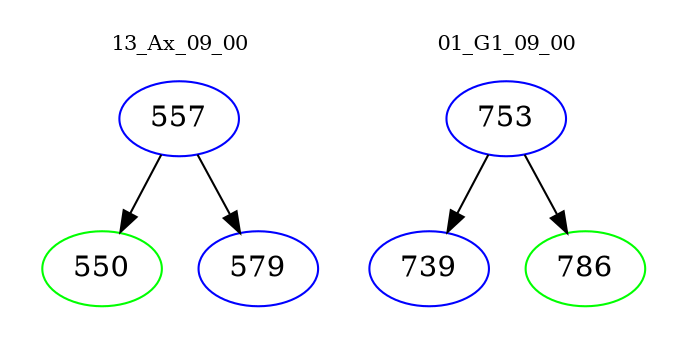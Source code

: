 digraph{
subgraph cluster_0 {
color = white
label = "13_Ax_09_00";
fontsize=10;
T0_557 [label="557", color="blue"]
T0_557 -> T0_550 [color="black"]
T0_550 [label="550", color="green"]
T0_557 -> T0_579 [color="black"]
T0_579 [label="579", color="blue"]
}
subgraph cluster_1 {
color = white
label = "01_G1_09_00";
fontsize=10;
T1_753 [label="753", color="blue"]
T1_753 -> T1_739 [color="black"]
T1_739 [label="739", color="blue"]
T1_753 -> T1_786 [color="black"]
T1_786 [label="786", color="green"]
}
}
